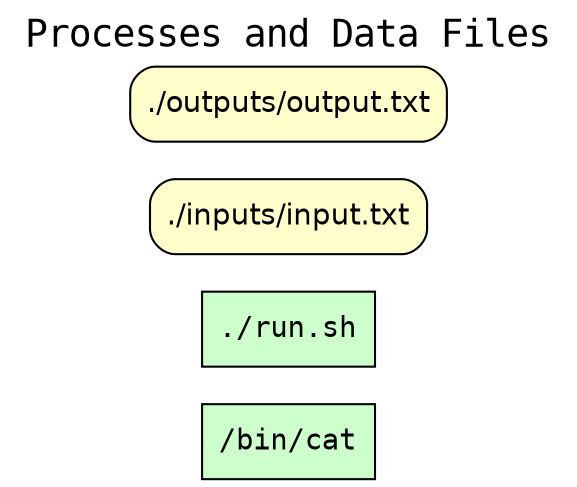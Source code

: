 
digraph wt_run {
rankdir=LR
fontname=Courier; fontsize=18; labelloc=t
label="Processes and Data Files"
node[shape=box style="filled" fillcolor="#CCFFCC" peripheries=1 fontname=Courier]
"exe:e2" [label="/bin/cat"]
"exe:e1" [label="./run.sh"]
node[shape=box style="rounded,filled" fillcolor="#FFFFCC" peripheries=1 fontname=Helvetica]
"access:i18" [label="./inputs/input.txt"]
"access:i10" [label="./outputs/output.txt"]
}

